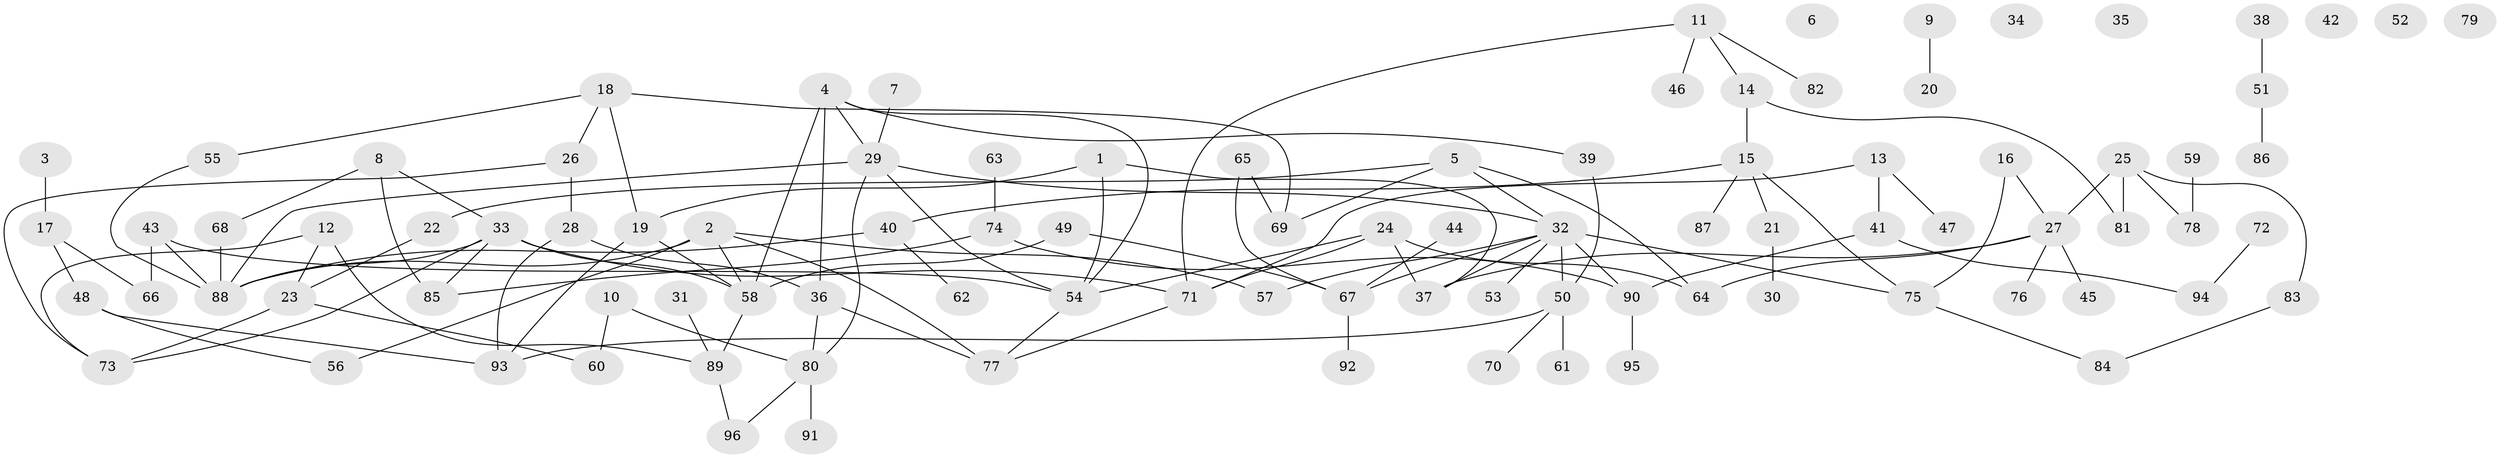 // Generated by graph-tools (version 1.1) at 2025/39/03/09/25 04:39:56]
// undirected, 96 vertices, 127 edges
graph export_dot {
graph [start="1"]
  node [color=gray90,style=filled];
  1;
  2;
  3;
  4;
  5;
  6;
  7;
  8;
  9;
  10;
  11;
  12;
  13;
  14;
  15;
  16;
  17;
  18;
  19;
  20;
  21;
  22;
  23;
  24;
  25;
  26;
  27;
  28;
  29;
  30;
  31;
  32;
  33;
  34;
  35;
  36;
  37;
  38;
  39;
  40;
  41;
  42;
  43;
  44;
  45;
  46;
  47;
  48;
  49;
  50;
  51;
  52;
  53;
  54;
  55;
  56;
  57;
  58;
  59;
  60;
  61;
  62;
  63;
  64;
  65;
  66;
  67;
  68;
  69;
  70;
  71;
  72;
  73;
  74;
  75;
  76;
  77;
  78;
  79;
  80;
  81;
  82;
  83;
  84;
  85;
  86;
  87;
  88;
  89;
  90;
  91;
  92;
  93;
  94;
  95;
  96;
  1 -- 19;
  1 -- 37;
  1 -- 54;
  2 -- 56;
  2 -- 57;
  2 -- 58;
  2 -- 77;
  2 -- 88;
  3 -- 17;
  4 -- 29;
  4 -- 36;
  4 -- 39;
  4 -- 54;
  4 -- 58;
  5 -- 22;
  5 -- 32;
  5 -- 64;
  5 -- 69;
  7 -- 29;
  8 -- 33;
  8 -- 68;
  8 -- 85;
  9 -- 20;
  10 -- 60;
  10 -- 80;
  11 -- 14;
  11 -- 46;
  11 -- 71;
  11 -- 82;
  12 -- 23;
  12 -- 73;
  12 -- 89;
  13 -- 41;
  13 -- 47;
  13 -- 71;
  14 -- 15;
  14 -- 81;
  15 -- 21;
  15 -- 40;
  15 -- 75;
  15 -- 87;
  16 -- 27;
  16 -- 75;
  17 -- 48;
  17 -- 66;
  18 -- 19;
  18 -- 26;
  18 -- 55;
  18 -- 69;
  19 -- 58;
  19 -- 93;
  21 -- 30;
  22 -- 23;
  23 -- 60;
  23 -- 73;
  24 -- 37;
  24 -- 54;
  24 -- 64;
  24 -- 71;
  25 -- 27;
  25 -- 78;
  25 -- 81;
  25 -- 83;
  26 -- 28;
  26 -- 73;
  27 -- 37;
  27 -- 45;
  27 -- 64;
  27 -- 76;
  28 -- 36;
  28 -- 93;
  29 -- 32;
  29 -- 54;
  29 -- 80;
  29 -- 88;
  31 -- 89;
  32 -- 37;
  32 -- 50;
  32 -- 53;
  32 -- 57;
  32 -- 67;
  32 -- 75;
  32 -- 90;
  33 -- 58;
  33 -- 71;
  33 -- 73;
  33 -- 85;
  33 -- 88;
  36 -- 77;
  36 -- 80;
  38 -- 51;
  39 -- 50;
  40 -- 62;
  40 -- 88;
  41 -- 90;
  41 -- 94;
  43 -- 54;
  43 -- 66;
  43 -- 88;
  44 -- 67;
  48 -- 56;
  48 -- 93;
  49 -- 58;
  49 -- 67;
  50 -- 61;
  50 -- 70;
  50 -- 93;
  51 -- 86;
  54 -- 77;
  55 -- 88;
  58 -- 89;
  59 -- 78;
  63 -- 74;
  65 -- 67;
  65 -- 69;
  67 -- 92;
  68 -- 88;
  71 -- 77;
  72 -- 94;
  74 -- 85;
  74 -- 90;
  75 -- 84;
  80 -- 91;
  80 -- 96;
  83 -- 84;
  89 -- 96;
  90 -- 95;
}
